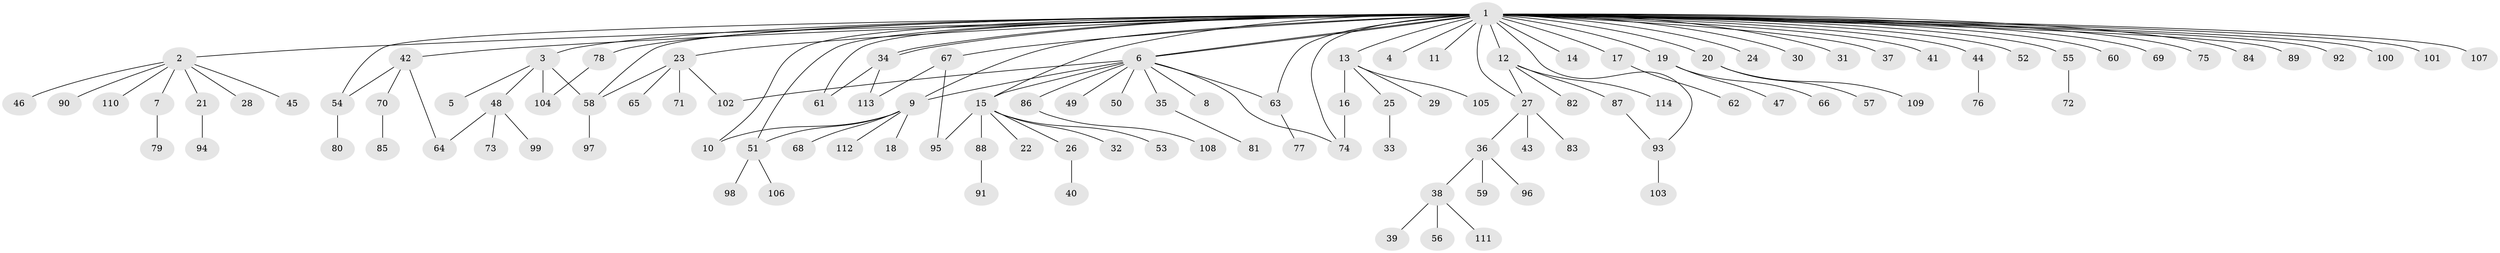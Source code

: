 // Generated by graph-tools (version 1.1) at 2025/11/02/27/25 16:11:13]
// undirected, 114 vertices, 133 edges
graph export_dot {
graph [start="1"]
  node [color=gray90,style=filled];
  1;
  2;
  3;
  4;
  5;
  6;
  7;
  8;
  9;
  10;
  11;
  12;
  13;
  14;
  15;
  16;
  17;
  18;
  19;
  20;
  21;
  22;
  23;
  24;
  25;
  26;
  27;
  28;
  29;
  30;
  31;
  32;
  33;
  34;
  35;
  36;
  37;
  38;
  39;
  40;
  41;
  42;
  43;
  44;
  45;
  46;
  47;
  48;
  49;
  50;
  51;
  52;
  53;
  54;
  55;
  56;
  57;
  58;
  59;
  60;
  61;
  62;
  63;
  64;
  65;
  66;
  67;
  68;
  69;
  70;
  71;
  72;
  73;
  74;
  75;
  76;
  77;
  78;
  79;
  80;
  81;
  82;
  83;
  84;
  85;
  86;
  87;
  88;
  89;
  90;
  91;
  92;
  93;
  94;
  95;
  96;
  97;
  98;
  99;
  100;
  101;
  102;
  103;
  104;
  105;
  106;
  107;
  108;
  109;
  110;
  111;
  112;
  113;
  114;
  1 -- 2;
  1 -- 3;
  1 -- 4;
  1 -- 6;
  1 -- 6;
  1 -- 9;
  1 -- 10;
  1 -- 11;
  1 -- 12;
  1 -- 13;
  1 -- 14;
  1 -- 15;
  1 -- 17;
  1 -- 19;
  1 -- 20;
  1 -- 23;
  1 -- 24;
  1 -- 27;
  1 -- 30;
  1 -- 31;
  1 -- 34;
  1 -- 34;
  1 -- 37;
  1 -- 41;
  1 -- 42;
  1 -- 44;
  1 -- 51;
  1 -- 52;
  1 -- 54;
  1 -- 55;
  1 -- 58;
  1 -- 60;
  1 -- 61;
  1 -- 63;
  1 -- 67;
  1 -- 69;
  1 -- 74;
  1 -- 75;
  1 -- 78;
  1 -- 84;
  1 -- 89;
  1 -- 92;
  1 -- 93;
  1 -- 100;
  1 -- 101;
  1 -- 107;
  2 -- 7;
  2 -- 21;
  2 -- 28;
  2 -- 45;
  2 -- 46;
  2 -- 90;
  2 -- 110;
  3 -- 5;
  3 -- 48;
  3 -- 58;
  3 -- 104;
  6 -- 8;
  6 -- 9;
  6 -- 15;
  6 -- 35;
  6 -- 49;
  6 -- 50;
  6 -- 63;
  6 -- 74;
  6 -- 86;
  6 -- 102;
  7 -- 79;
  9 -- 10;
  9 -- 18;
  9 -- 51;
  9 -- 68;
  9 -- 112;
  12 -- 27;
  12 -- 82;
  12 -- 87;
  12 -- 114;
  13 -- 16;
  13 -- 25;
  13 -- 29;
  13 -- 105;
  15 -- 22;
  15 -- 26;
  15 -- 32;
  15 -- 53;
  15 -- 88;
  15 -- 95;
  16 -- 74;
  17 -- 62;
  19 -- 47;
  19 -- 66;
  20 -- 57;
  20 -- 109;
  21 -- 94;
  23 -- 58;
  23 -- 65;
  23 -- 71;
  23 -- 102;
  25 -- 33;
  26 -- 40;
  27 -- 36;
  27 -- 43;
  27 -- 83;
  34 -- 61;
  34 -- 113;
  35 -- 81;
  36 -- 38;
  36 -- 59;
  36 -- 96;
  38 -- 39;
  38 -- 56;
  38 -- 111;
  42 -- 54;
  42 -- 64;
  42 -- 70;
  44 -- 76;
  48 -- 64;
  48 -- 73;
  48 -- 99;
  51 -- 98;
  51 -- 106;
  54 -- 80;
  55 -- 72;
  58 -- 97;
  63 -- 77;
  67 -- 95;
  67 -- 113;
  70 -- 85;
  78 -- 104;
  86 -- 108;
  87 -- 93;
  88 -- 91;
  93 -- 103;
}
